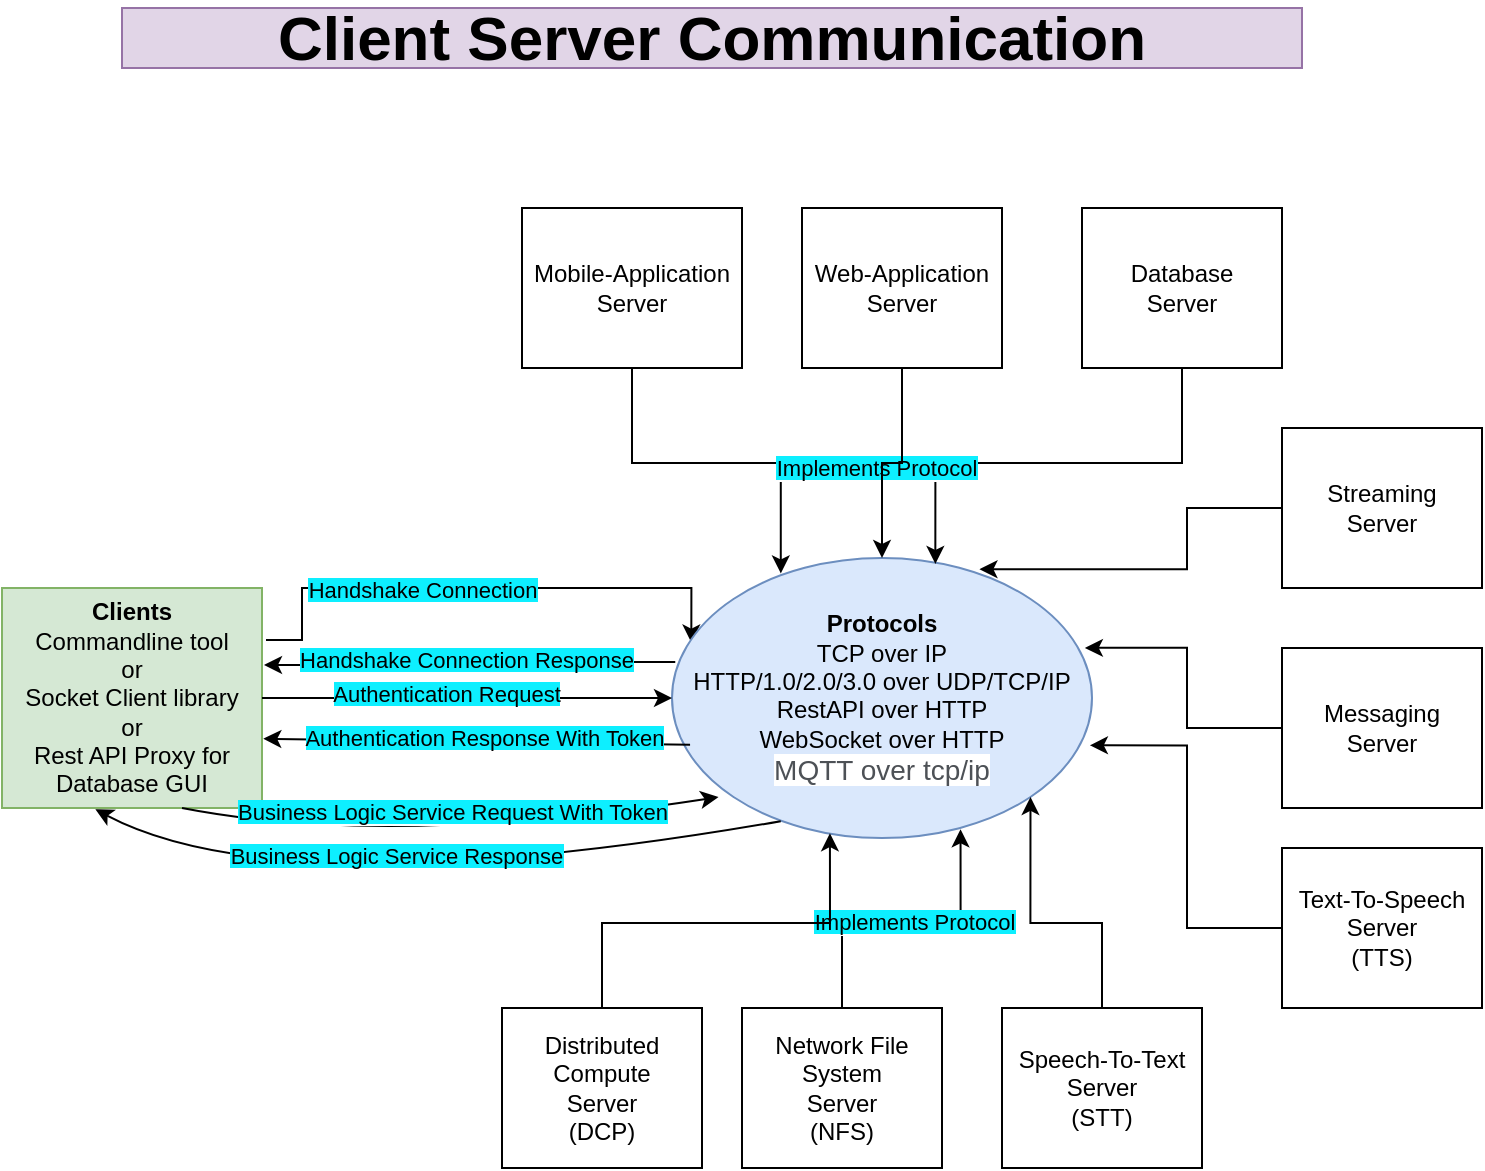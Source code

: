<mxfile version="16.2.2" type="github">
  <diagram id="1ULBOgjq--OH4BLi5vVC" name="Page-1">
    <mxGraphModel dx="782" dy="1536" grid="1" gridSize="10" guides="1" tooltips="1" connect="1" arrows="1" fold="1" page="1" pageScale="1" pageWidth="850" pageHeight="1100" math="0" shadow="0">
      <root>
        <mxCell id="0" />
        <mxCell id="1" parent="0" />
        <mxCell id="SEUXneYZg_4IdqDXwgJY-16" style="edgeStyle=orthogonalEdgeStyle;rounded=0;orthogonalLoop=1;jettySize=auto;html=1;entryX=0.046;entryY=0.302;entryDx=0;entryDy=0;entryPerimeter=0;" edge="1" parent="1" target="SEUXneYZg_4IdqDXwgJY-5">
          <mxGeometry relative="1" as="geometry">
            <mxPoint x="142" y="146" as="sourcePoint" />
            <mxPoint x="340" y="145" as="targetPoint" />
            <Array as="points">
              <mxPoint x="160" y="146" />
              <mxPoint x="160" y="120" />
              <mxPoint x="355" y="120" />
            </Array>
          </mxGeometry>
        </mxCell>
        <mxCell id="SEUXneYZg_4IdqDXwgJY-18" value="&lt;span style=&quot;background-color: rgb(13 , 239 , 255)&quot;&gt;Handshake Connection&lt;/span&gt;" style="edgeLabel;html=1;align=center;verticalAlign=middle;resizable=0;points=[];" vertex="1" connectable="0" parent="SEUXneYZg_4IdqDXwgJY-16">
          <mxGeometry x="-0.346" y="-1" relative="1" as="geometry">
            <mxPoint x="17" as="offset" />
          </mxGeometry>
        </mxCell>
        <mxCell id="SEUXneYZg_4IdqDXwgJY-1" value="&lt;b&gt;Clients&lt;/b&gt;&lt;br&gt;Commandline tool&lt;br&gt;or&lt;br&gt;Socket Client library&lt;br&gt;or&lt;br&gt;Rest API Proxy for Database GUI" style="rounded=0;whiteSpace=wrap;html=1;fillColor=#d5e8d4;strokeColor=#82b366;" vertex="1" parent="1">
          <mxGeometry x="10" y="120" width="130" height="110" as="geometry" />
        </mxCell>
        <mxCell id="SEUXneYZg_4IdqDXwgJY-17" style="edgeStyle=orthogonalEdgeStyle;rounded=0;orthogonalLoop=1;jettySize=auto;html=1;entryX=1;entryY=0.75;entryDx=0;entryDy=0;exitX=0.003;exitY=0.38;exitDx=0;exitDy=0;exitPerimeter=0;" edge="1" parent="1">
          <mxGeometry relative="1" as="geometry">
            <mxPoint x="346.63" y="157" as="sourcePoint" />
            <mxPoint x="141" y="158.5" as="targetPoint" />
            <Array as="points">
              <mxPoint x="211" y="157" />
              <mxPoint x="211" y="159" />
            </Array>
          </mxGeometry>
        </mxCell>
        <mxCell id="SEUXneYZg_4IdqDXwgJY-19" value="&lt;span style=&quot;background-color: rgb(13 , 239 , 255)&quot;&gt;Handshake Connection Response&lt;/span&gt;" style="edgeLabel;html=1;align=center;verticalAlign=middle;resizable=0;points=[];" vertex="1" connectable="0" parent="SEUXneYZg_4IdqDXwgJY-17">
          <mxGeometry x="0.287" y="-1" relative="1" as="geometry">
            <mxPoint x="29" as="offset" />
          </mxGeometry>
        </mxCell>
        <mxCell id="SEUXneYZg_4IdqDXwgJY-5" value="&lt;span&gt;&lt;b&gt;Protocols&lt;/b&gt;&lt;/span&gt;&lt;br&gt;&lt;span&gt;TCP over IP&lt;/span&gt;&lt;br&gt;&lt;span&gt;HTTP/1.0/2.0/3.0 over UDP/TCP/IP&lt;/span&gt;&lt;br&gt;&lt;span&gt;RestAPI over HTTP&lt;br&gt;WebSocket over HTTP&lt;br&gt;&lt;/span&gt;&lt;span style=&quot;color: rgb(77 , 81 , 86) ; font-family: &amp;#34;arial&amp;#34; , sans-serif ; font-size: 14px ; text-align: left ; background-color: rgb(255 , 255 , 255)&quot;&gt;MQTT over tcp/ip&lt;/span&gt;&lt;span&gt;&lt;br&gt;&lt;/span&gt;" style="ellipse;whiteSpace=wrap;html=1;fillColor=#dae8fc;strokeColor=#6c8ebf;" vertex="1" parent="1">
          <mxGeometry x="345" y="105" width="210" height="140" as="geometry" />
        </mxCell>
        <mxCell id="SEUXneYZg_4IdqDXwgJY-30" style="edgeStyle=orthogonalEdgeStyle;rounded=0;orthogonalLoop=1;jettySize=auto;html=1;entryX=0.627;entryY=0.021;entryDx=0;entryDy=0;entryPerimeter=0;" edge="1" parent="1" source="SEUXneYZg_4IdqDXwgJY-7" target="SEUXneYZg_4IdqDXwgJY-5">
          <mxGeometry relative="1" as="geometry" />
        </mxCell>
        <mxCell id="SEUXneYZg_4IdqDXwgJY-7" value="Database&lt;br&gt;Server" style="rounded=0;whiteSpace=wrap;html=1;" vertex="1" parent="1">
          <mxGeometry x="550" y="-70" width="100" height="80" as="geometry" />
        </mxCell>
        <mxCell id="SEUXneYZg_4IdqDXwgJY-28" style="edgeStyle=orthogonalEdgeStyle;rounded=0;orthogonalLoop=1;jettySize=auto;html=1;entryX=0.259;entryY=0.055;entryDx=0;entryDy=0;entryPerimeter=0;" edge="1" parent="1" source="SEUXneYZg_4IdqDXwgJY-8" target="SEUXneYZg_4IdqDXwgJY-5">
          <mxGeometry relative="1" as="geometry" />
        </mxCell>
        <mxCell id="SEUXneYZg_4IdqDXwgJY-37" value="&lt;span style=&quot;background-color: rgb(13 , 239 , 255)&quot;&gt;Implements Protocol&lt;/span&gt;" style="edgeLabel;html=1;align=center;verticalAlign=middle;resizable=0;points=[];" vertex="1" connectable="0" parent="SEUXneYZg_4IdqDXwgJY-28">
          <mxGeometry x="0.097" y="-2" relative="1" as="geometry">
            <mxPoint x="72" as="offset" />
          </mxGeometry>
        </mxCell>
        <mxCell id="SEUXneYZg_4IdqDXwgJY-8" value="Mobile-Application&lt;br&gt;Server" style="rounded=0;whiteSpace=wrap;html=1;" vertex="1" parent="1">
          <mxGeometry x="270" y="-70" width="110" height="80" as="geometry" />
        </mxCell>
        <mxCell id="SEUXneYZg_4IdqDXwgJY-31" style="edgeStyle=orthogonalEdgeStyle;rounded=0;orthogonalLoop=1;jettySize=auto;html=1;entryX=0.732;entryY=0.04;entryDx=0;entryDy=0;entryPerimeter=0;" edge="1" parent="1" source="SEUXneYZg_4IdqDXwgJY-9" target="SEUXneYZg_4IdqDXwgJY-5">
          <mxGeometry relative="1" as="geometry" />
        </mxCell>
        <mxCell id="SEUXneYZg_4IdqDXwgJY-9" value="Streaming&lt;br&gt;Server" style="rounded=0;whiteSpace=wrap;html=1;" vertex="1" parent="1">
          <mxGeometry x="650" y="40" width="100" height="80" as="geometry" />
        </mxCell>
        <mxCell id="SEUXneYZg_4IdqDXwgJY-32" style="edgeStyle=orthogonalEdgeStyle;rounded=0;orthogonalLoop=1;jettySize=auto;html=1;entryX=0.983;entryY=0.321;entryDx=0;entryDy=0;entryPerimeter=0;" edge="1" parent="1" source="SEUXneYZg_4IdqDXwgJY-10" target="SEUXneYZg_4IdqDXwgJY-5">
          <mxGeometry relative="1" as="geometry" />
        </mxCell>
        <mxCell id="SEUXneYZg_4IdqDXwgJY-10" value="Messaging&lt;br&gt;Server" style="rounded=0;whiteSpace=wrap;html=1;" vertex="1" parent="1">
          <mxGeometry x="650" y="150" width="100" height="80" as="geometry" />
        </mxCell>
        <mxCell id="SEUXneYZg_4IdqDXwgJY-33" style="edgeStyle=orthogonalEdgeStyle;rounded=0;orthogonalLoop=1;jettySize=auto;html=1;entryX=0.995;entryY=0.669;entryDx=0;entryDy=0;entryPerimeter=0;" edge="1" parent="1" source="SEUXneYZg_4IdqDXwgJY-11" target="SEUXneYZg_4IdqDXwgJY-5">
          <mxGeometry relative="1" as="geometry" />
        </mxCell>
        <mxCell id="SEUXneYZg_4IdqDXwgJY-11" value="Text-To-Speech&lt;br&gt;Server &lt;br&gt;(TTS)" style="rounded=0;whiteSpace=wrap;html=1;" vertex="1" parent="1">
          <mxGeometry x="650" y="250" width="100" height="80" as="geometry" />
        </mxCell>
        <mxCell id="SEUXneYZg_4IdqDXwgJY-34" style="edgeStyle=orthogonalEdgeStyle;rounded=0;orthogonalLoop=1;jettySize=auto;html=1;entryX=1;entryY=1;entryDx=0;entryDy=0;" edge="1" parent="1" source="SEUXneYZg_4IdqDXwgJY-12" target="SEUXneYZg_4IdqDXwgJY-5">
          <mxGeometry relative="1" as="geometry" />
        </mxCell>
        <mxCell id="SEUXneYZg_4IdqDXwgJY-12" value="Speech-To-Text&lt;br&gt;Server &lt;br&gt;(STT)" style="rounded=0;whiteSpace=wrap;html=1;" vertex="1" parent="1">
          <mxGeometry x="510" y="330" width="100" height="80" as="geometry" />
        </mxCell>
        <mxCell id="SEUXneYZg_4IdqDXwgJY-29" style="edgeStyle=orthogonalEdgeStyle;rounded=0;orthogonalLoop=1;jettySize=auto;html=1;" edge="1" parent="1" source="SEUXneYZg_4IdqDXwgJY-13" target="SEUXneYZg_4IdqDXwgJY-5">
          <mxGeometry relative="1" as="geometry" />
        </mxCell>
        <mxCell id="SEUXneYZg_4IdqDXwgJY-13" value="Web-Application&lt;br&gt;Server" style="rounded=0;whiteSpace=wrap;html=1;" vertex="1" parent="1">
          <mxGeometry x="410" y="-70" width="100" height="80" as="geometry" />
        </mxCell>
        <mxCell id="SEUXneYZg_4IdqDXwgJY-35" style="edgeStyle=orthogonalEdgeStyle;rounded=0;orthogonalLoop=1;jettySize=auto;html=1;entryX=0.687;entryY=0.969;entryDx=0;entryDy=0;entryPerimeter=0;" edge="1" parent="1" source="SEUXneYZg_4IdqDXwgJY-14" target="SEUXneYZg_4IdqDXwgJY-5">
          <mxGeometry relative="1" as="geometry" />
        </mxCell>
        <mxCell id="SEUXneYZg_4IdqDXwgJY-38" value="&lt;span style=&quot;color: rgba(0 , 0 , 0 , 0) ; font-family: monospace ; font-size: 0px ; background-color: rgb(248 , 249 , 250)&quot;&gt;%3CmxGraphModel%3E%3Croot%3E%3CmxCell%20id%3D%220%22%2F%3E%3CmxCell%20id%3D%221%22%20parent%3D%220%22%2F%3E%3CmxCell%20id%3D%222%22%20value%3D%22Implements%20Protocol%22%20style%3D%22edgeLabel%3Bhtml%3D1%3Balign%3Dcenter%3BverticalAlign%3Dmiddle%3Bresizable%3D0%3Bpoints%3D%5B%5D%3B%22%20vertex%3D%221%22%20connectable%3D%220%22%20parent%3D%221%22%3E%3CmxGeometry%20x%3D%22374.5%22%20y%3D%2259.5%22%20as%3D%22geometry%22%2F%3E%3C%2FmxCell%3E%3C%2Froot%3E%3C%2FmxGraphModel%3&lt;/span&gt;&lt;span style=&quot;color: rgba(0 , 0 , 0 , 0) ; font-family: monospace ; font-size: 0px ; background-color: rgb(248 , 249 , 250)&quot;&gt;%3CmxGraphModel%3E%3Croot%3E%3CmxCell%20id%3D%220%22%2F%3E%3CmxCell%20id%3D%221%22%20parent%3D%220%22%2F%3E%3CmxCell%20id%3D%222%22%20value%3D%22Implements%20Protocol%22%20style%3D%22edgeLabel%3Bhtml%3D1%3Balign%3Dcenter%3BverticalAlign%3Dmiddle%3Bresizable%3D0%3Bpoints%3D%5B%5D%3B%22%20vertex%3D%221%22%20connectable%3D%220%22%20parent%3D%221%22%3E%3CmxGeometry%20x%3D%22374.5%22%20y%3D%2259.5%22%20as%3D%22geometry%22%2F%3E%3C%2FmxCell%3E%3C%2Froot%3E%3C%2FmxGraphModel%3E&lt;/span&gt;" style="edgeLabel;html=1;align=center;verticalAlign=middle;resizable=0;points=[];" vertex="1" connectable="0" parent="SEUXneYZg_4IdqDXwgJY-35">
          <mxGeometry x="-0.551" y="-1" relative="1" as="geometry">
            <mxPoint as="offset" />
          </mxGeometry>
        </mxCell>
        <mxCell id="SEUXneYZg_4IdqDXwgJY-39" value="&lt;span style=&quot;background-color: rgb(13 , 239 , 255)&quot;&gt;Implements Protocol&lt;/span&gt;" style="edgeLabel;html=1;align=center;verticalAlign=middle;resizable=0;points=[];" vertex="1" connectable="0" parent="SEUXneYZg_4IdqDXwgJY-35">
          <mxGeometry x="-0.498" relative="1" as="geometry">
            <mxPoint x="36" y="-6" as="offset" />
          </mxGeometry>
        </mxCell>
        <mxCell id="SEUXneYZg_4IdqDXwgJY-14" value="Network File System&lt;br&gt;Server &lt;br&gt;(NFS)" style="rounded=0;whiteSpace=wrap;html=1;" vertex="1" parent="1">
          <mxGeometry x="380" y="330" width="100" height="80" as="geometry" />
        </mxCell>
        <mxCell id="SEUXneYZg_4IdqDXwgJY-36" style="edgeStyle=orthogonalEdgeStyle;rounded=0;orthogonalLoop=1;jettySize=auto;html=1;entryX=0.376;entryY=0.983;entryDx=0;entryDy=0;entryPerimeter=0;" edge="1" parent="1" source="SEUXneYZg_4IdqDXwgJY-15" target="SEUXneYZg_4IdqDXwgJY-5">
          <mxGeometry relative="1" as="geometry" />
        </mxCell>
        <mxCell id="SEUXneYZg_4IdqDXwgJY-15" value="Distributed Compute&lt;br&gt;Server &lt;br&gt;(DCP)" style="rounded=0;whiteSpace=wrap;html=1;" vertex="1" parent="1">
          <mxGeometry x="260" y="330" width="100" height="80" as="geometry" />
        </mxCell>
        <mxCell id="SEUXneYZg_4IdqDXwgJY-20" value="" style="curved=1;endArrow=classic;html=1;rounded=0;exitX=1;exitY=0.5;exitDx=0;exitDy=0;entryX=0;entryY=0.5;entryDx=0;entryDy=0;" edge="1" parent="1" source="SEUXneYZg_4IdqDXwgJY-1" target="SEUXneYZg_4IdqDXwgJY-5">
          <mxGeometry width="50" height="50" relative="1" as="geometry">
            <mxPoint x="140" y="195.5" as="sourcePoint" />
            <mxPoint x="347.31" y="182.98" as="targetPoint" />
            <Array as="points" />
          </mxGeometry>
        </mxCell>
        <mxCell id="SEUXneYZg_4IdqDXwgJY-21" value="&lt;span style=&quot;background-color: rgb(13 , 239 , 255)&quot;&gt;Authentication Request&lt;/span&gt;" style="edgeLabel;html=1;align=center;verticalAlign=middle;resizable=0;points=[];" vertex="1" connectable="0" parent="SEUXneYZg_4IdqDXwgJY-20">
          <mxGeometry x="-0.282" y="-1" relative="1" as="geometry">
            <mxPoint x="18" y="-3" as="offset" />
          </mxGeometry>
        </mxCell>
        <mxCell id="SEUXneYZg_4IdqDXwgJY-22" value="" style="curved=1;endArrow=classic;html=1;rounded=0;exitX=0.043;exitY=0.717;exitDx=0;exitDy=0;exitPerimeter=0;entryX=1.005;entryY=0.685;entryDx=0;entryDy=0;entryPerimeter=0;" edge="1" parent="1" target="SEUXneYZg_4IdqDXwgJY-1">
          <mxGeometry width="50" height="50" relative="1" as="geometry">
            <mxPoint x="354.03" y="198.38" as="sourcePoint" />
            <mxPoint x="142.73" y="213.65" as="targetPoint" />
            <Array as="points" />
          </mxGeometry>
        </mxCell>
        <mxCell id="SEUXneYZg_4IdqDXwgJY-23" value="&lt;span style=&quot;background-color: rgb(13 , 239 , 255)&quot;&gt;Authentication Response With Token&lt;/span&gt;" style="edgeLabel;html=1;align=center;verticalAlign=middle;resizable=0;points=[];" vertex="1" connectable="0" parent="SEUXneYZg_4IdqDXwgJY-22">
          <mxGeometry x="0.064" y="-8" relative="1" as="geometry">
            <mxPoint x="10" y="6" as="offset" />
          </mxGeometry>
        </mxCell>
        <mxCell id="SEUXneYZg_4IdqDXwgJY-24" value="" style="curved=1;endArrow=classic;html=1;rounded=0;exitX=0.75;exitY=1;exitDx=0;exitDy=0;entryX=0;entryY=1;entryDx=0;entryDy=0;" edge="1" parent="1">
          <mxGeometry width="50" height="50" relative="1" as="geometry">
            <mxPoint x="100" y="230" as="sourcePoint" />
            <mxPoint x="368.254" y="224.497" as="targetPoint" />
            <Array as="points">
              <mxPoint x="202.5" y="250" />
            </Array>
          </mxGeometry>
        </mxCell>
        <mxCell id="SEUXneYZg_4IdqDXwgJY-25" value="&lt;span style=&quot;background-color: rgb(13 , 239 , 255)&quot;&gt;Business Logic Service Request With Token&lt;/span&gt;" style="edgeLabel;html=1;align=center;verticalAlign=middle;resizable=0;points=[];" vertex="1" connectable="0" parent="SEUXneYZg_4IdqDXwgJY-24">
          <mxGeometry x="-0.333" y="11" relative="1" as="geometry">
            <mxPoint x="43" y="-5" as="offset" />
          </mxGeometry>
        </mxCell>
        <mxCell id="SEUXneYZg_4IdqDXwgJY-26" value="" style="curved=1;endArrow=classic;html=1;rounded=0;exitX=0.259;exitY=0.94;exitDx=0;exitDy=0;exitPerimeter=0;entryX=0.359;entryY=1.006;entryDx=0;entryDy=0;entryPerimeter=0;" edge="1" parent="1" source="SEUXneYZg_4IdqDXwgJY-5" target="SEUXneYZg_4IdqDXwgJY-1">
          <mxGeometry width="50" height="50" relative="1" as="geometry">
            <mxPoint x="380" y="130" as="sourcePoint" />
            <mxPoint x="430" y="80" as="targetPoint" />
            <Array as="points">
              <mxPoint x="150" y="280" />
            </Array>
          </mxGeometry>
        </mxCell>
        <mxCell id="SEUXneYZg_4IdqDXwgJY-27" value="&lt;span style=&quot;background-color: rgb(13 , 239 , 255)&quot;&gt;Business Logic Service Response&lt;/span&gt;" style="edgeLabel;html=1;align=center;verticalAlign=middle;resizable=0;points=[];" vertex="1" connectable="0" parent="SEUXneYZg_4IdqDXwgJY-26">
          <mxGeometry x="0.208" y="-14" relative="1" as="geometry">
            <mxPoint x="23" y="-6" as="offset" />
          </mxGeometry>
        </mxCell>
        <mxCell id="SEUXneYZg_4IdqDXwgJY-40" value="&lt;font size=&quot;1&quot;&gt;&lt;b style=&quot;font-size: 31px&quot;&gt;Client Server Communication&lt;/b&gt;&lt;/font&gt;" style="text;html=1;strokeColor=#9673a6;fillColor=#e1d5e7;align=center;verticalAlign=middle;whiteSpace=wrap;rounded=0;" vertex="1" parent="1">
          <mxGeometry x="70" y="-170" width="590" height="30" as="geometry" />
        </mxCell>
      </root>
    </mxGraphModel>
  </diagram>
</mxfile>
